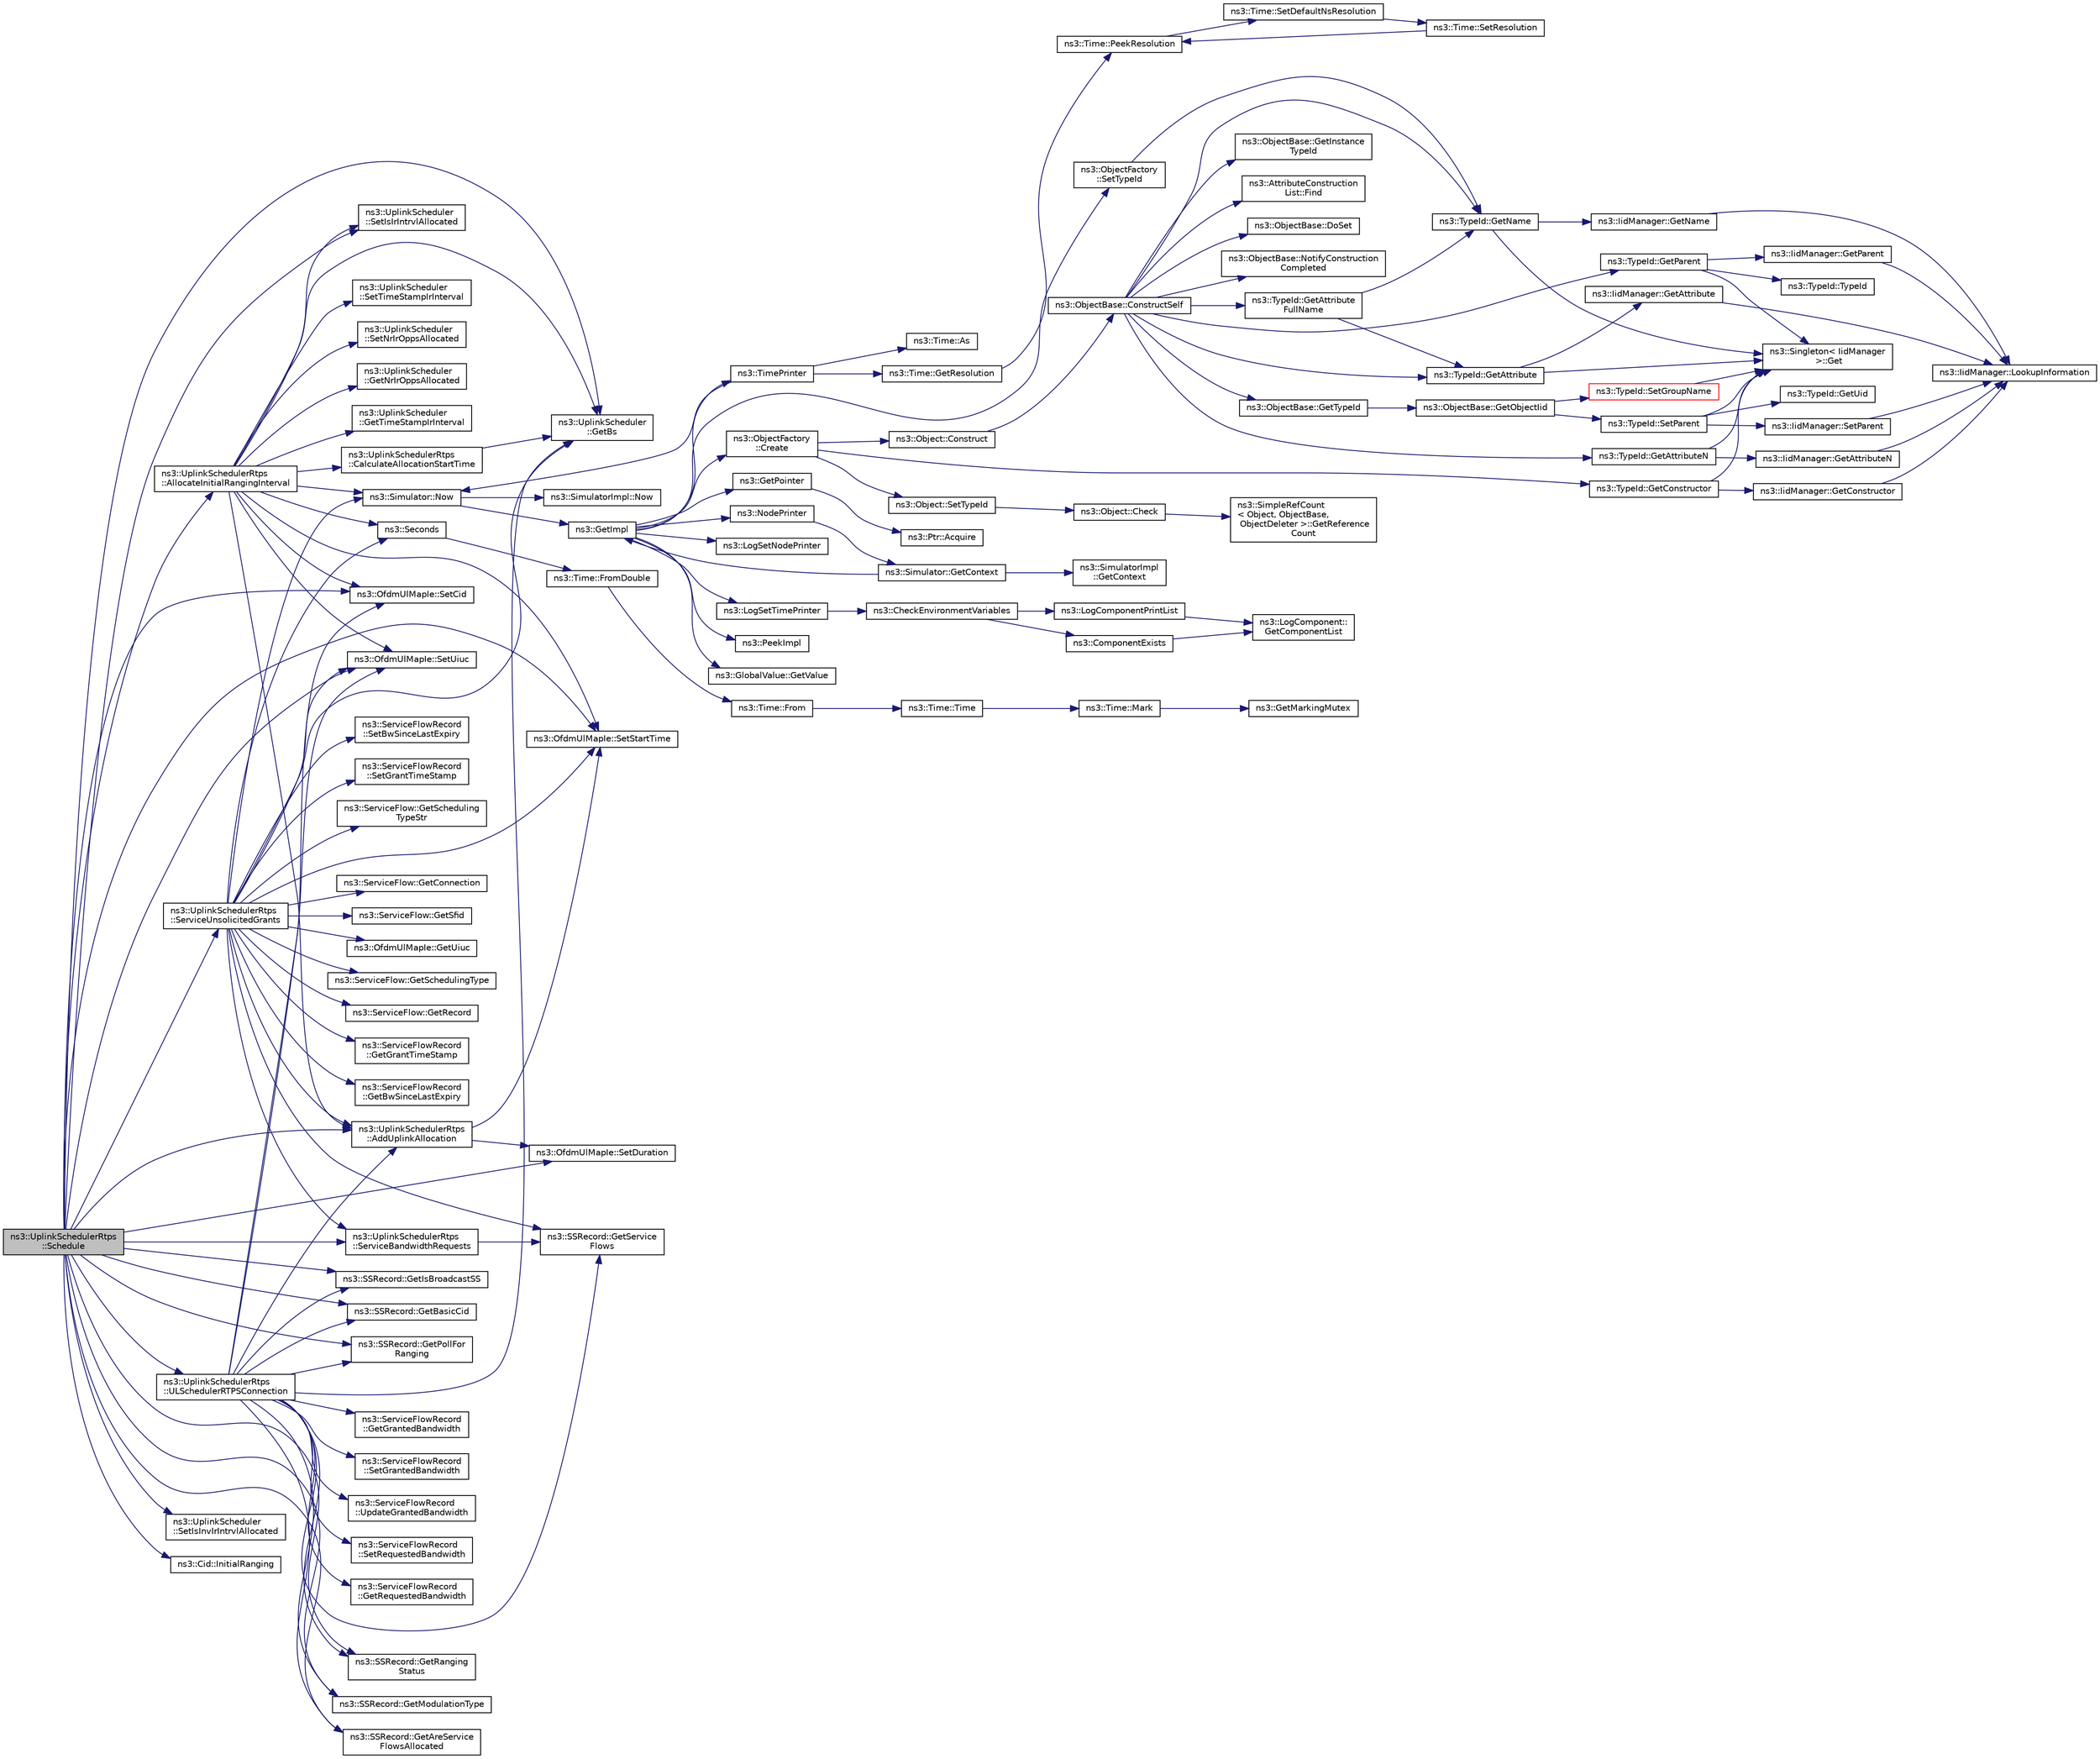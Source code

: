 digraph "ns3::UplinkSchedulerRtps::Schedule"
{
  edge [fontname="Helvetica",fontsize="10",labelfontname="Helvetica",labelfontsize="10"];
  node [fontname="Helvetica",fontsize="10",shape=record];
  rankdir="LR";
  Node1 [label="ns3::UplinkSchedulerRtps\l::Schedule",height=0.2,width=0.4,color="black", fillcolor="grey75", style="filled", fontcolor="black"];
  Node1 -> Node2 [color="midnightblue",fontsize="10",style="solid"];
  Node2 [label="ns3::UplinkScheduler\l::SetIsIrIntrvlAllocated",height=0.2,width=0.4,color="black", fillcolor="white", style="filled",URL="$db/de4/classns3_1_1UplinkScheduler.html#a3eee0d06486678eab4d352a274676d95",tooltip="Set if the IR interval is allocated. "];
  Node1 -> Node3 [color="midnightblue",fontsize="10",style="solid"];
  Node3 [label="ns3::UplinkScheduler\l::SetIsInvIrIntrvlAllocated",height=0.2,width=0.4,color="black", fillcolor="white", style="filled",URL="$db/de4/classns3_1_1UplinkScheduler.html#a766e3b6c032052002929eb351934e42b",tooltip="Set if the Inv IR interval is allocated. "];
  Node1 -> Node4 [color="midnightblue",fontsize="10",style="solid"];
  Node4 [label="ns3::UplinkScheduler\l::GetBs",height=0.2,width=0.4,color="black", fillcolor="white", style="filled",URL="$db/de4/classns3_1_1UplinkScheduler.html#afe61b7de71d92d2dff1b135744a6ff7e"];
  Node1 -> Node5 [color="midnightblue",fontsize="10",style="solid"];
  Node5 [label="ns3::UplinkSchedulerRtps\l::AllocateInitialRangingInterval",height=0.2,width=0.4,color="black", fillcolor="white", style="filled",URL="$da/de2/classns3_1_1UplinkSchedulerRtps.html#adc340ccabe8e7dcaec455bdfd111d632"];
  Node5 -> Node6 [color="midnightblue",fontsize="10",style="solid"];
  Node6 [label="ns3::Seconds",height=0.2,width=0.4,color="black", fillcolor="white", style="filled",URL="$d1/dec/group__timecivil.html#ga33c34b816f8ff6628e33d5c8e9713b9e"];
  Node6 -> Node7 [color="midnightblue",fontsize="10",style="solid"];
  Node7 [label="ns3::Time::FromDouble",height=0.2,width=0.4,color="black", fillcolor="white", style="filled",URL="$dc/d04/classns3_1_1Time.html#a60e845f4a74e62495b86356afe604cb4"];
  Node7 -> Node8 [color="midnightblue",fontsize="10",style="solid"];
  Node8 [label="ns3::Time::From",height=0.2,width=0.4,color="black", fillcolor="white", style="filled",URL="$dc/d04/classns3_1_1Time.html#a34e4acc13d0e08cc8cb9cd3b838b9baf"];
  Node8 -> Node9 [color="midnightblue",fontsize="10",style="solid"];
  Node9 [label="ns3::Time::Time",height=0.2,width=0.4,color="black", fillcolor="white", style="filled",URL="$dc/d04/classns3_1_1Time.html#a8a39dc1b8cbbd7fe6d940e492d1b925e"];
  Node9 -> Node10 [color="midnightblue",fontsize="10",style="solid"];
  Node10 [label="ns3::Time::Mark",height=0.2,width=0.4,color="black", fillcolor="white", style="filled",URL="$dc/d04/classns3_1_1Time.html#aa7eef2a1119c1c4855d99f1e83d44c54"];
  Node10 -> Node11 [color="midnightblue",fontsize="10",style="solid"];
  Node11 [label="ns3::GetMarkingMutex",height=0.2,width=0.4,color="black", fillcolor="white", style="filled",URL="$d7/d2e/namespacens3.html#ac4356aa982bd2ddb0f7ebbf94539919d"];
  Node5 -> Node12 [color="midnightblue",fontsize="10",style="solid"];
  Node12 [label="ns3::UplinkSchedulerRtps\l::CalculateAllocationStartTime",height=0.2,width=0.4,color="black", fillcolor="white", style="filled",URL="$da/de2/classns3_1_1UplinkSchedulerRtps.html#ac5ae2f7c51fd1aa551813d0b12dc8013"];
  Node12 -> Node4 [color="midnightblue",fontsize="10",style="solid"];
  Node5 -> Node4 [color="midnightblue",fontsize="10",style="solid"];
  Node5 -> Node13 [color="midnightblue",fontsize="10",style="solid"];
  Node13 [label="ns3::UplinkScheduler\l::SetNrIrOppsAllocated",height=0.2,width=0.4,color="black", fillcolor="white", style="filled",URL="$db/de4/classns3_1_1UplinkScheduler.html#a19208ce138c5e13b1a7019a67adef892",tooltip="Set the number of IR opps allocated. "];
  Node5 -> Node14 [color="midnightblue",fontsize="10",style="solid"];
  Node14 [label="ns3::UplinkScheduler\l::GetNrIrOppsAllocated",height=0.2,width=0.4,color="black", fillcolor="white", style="filled",URL="$db/de4/classns3_1_1UplinkScheduler.html#a9a2cbb04c1e84a028fc1545e8f054b80"];
  Node5 -> Node15 [color="midnightblue",fontsize="10",style="solid"];
  Node15 [label="ns3::Simulator::Now",height=0.2,width=0.4,color="black", fillcolor="white", style="filled",URL="$d7/deb/classns3_1_1Simulator.html#ac3178fa975b419f7875e7105be122800"];
  Node15 -> Node16 [color="midnightblue",fontsize="10",style="solid"];
  Node16 [label="ns3::GetImpl",height=0.2,width=0.4,color="black", fillcolor="white", style="filled",URL="$d4/d8b/group__simulator.html#ga42eb4eddad41528d4d99794a3dae3fd0",tooltip="Get the SimulatorImpl singleton. "];
  Node16 -> Node17 [color="midnightblue",fontsize="10",style="solid"];
  Node17 [label="ns3::PeekImpl",height=0.2,width=0.4,color="black", fillcolor="white", style="filled",URL="$d4/d8b/group__simulator.html#ga233c5c38de117e4e4a5a9cd168694792",tooltip="Get the static SimulatorImpl instance. "];
  Node16 -> Node18 [color="midnightblue",fontsize="10",style="solid"];
  Node18 [label="ns3::GlobalValue::GetValue",height=0.2,width=0.4,color="black", fillcolor="white", style="filled",URL="$dc/d02/classns3_1_1GlobalValue.html#aa33773cb952ba3c285a03ae2c4769b84"];
  Node16 -> Node19 [color="midnightblue",fontsize="10",style="solid"];
  Node19 [label="ns3::ObjectFactory\l::SetTypeId",height=0.2,width=0.4,color="black", fillcolor="white", style="filled",URL="$d5/d0d/classns3_1_1ObjectFactory.html#a77dcd099064038a1eb7a6b8251229ec3"];
  Node19 -> Node20 [color="midnightblue",fontsize="10",style="solid"];
  Node20 [label="ns3::TypeId::GetName",height=0.2,width=0.4,color="black", fillcolor="white", style="filled",URL="$d6/d11/classns3_1_1TypeId.html#aa3c41c79ae428b3cb396a9c6bb3ef314"];
  Node20 -> Node21 [color="midnightblue",fontsize="10",style="solid"];
  Node21 [label="ns3::Singleton\< IidManager\l \>::Get",height=0.2,width=0.4,color="black", fillcolor="white", style="filled",URL="$d8/d77/classns3_1_1Singleton.html#a80a2cd3c25a27ea72add7a9f7a141ffa"];
  Node20 -> Node22 [color="midnightblue",fontsize="10",style="solid"];
  Node22 [label="ns3::IidManager::GetName",height=0.2,width=0.4,color="black", fillcolor="white", style="filled",URL="$d4/d1c/classns3_1_1IidManager.html#a5d68d0f0f44594dcdec239dbdb5bf53c"];
  Node22 -> Node23 [color="midnightblue",fontsize="10",style="solid"];
  Node23 [label="ns3::IidManager::LookupInformation",height=0.2,width=0.4,color="black", fillcolor="white", style="filled",URL="$d4/d1c/classns3_1_1IidManager.html#a6b1f4ba2815dba27a377e8a8db2384cf"];
  Node16 -> Node24 [color="midnightblue",fontsize="10",style="solid"];
  Node24 [label="ns3::GetPointer",height=0.2,width=0.4,color="black", fillcolor="white", style="filled",URL="$d7/d2e/namespacens3.html#ab4e173cdfd43d17c1a40d5348510a670"];
  Node24 -> Node25 [color="midnightblue",fontsize="10",style="solid"];
  Node25 [label="ns3::Ptr::Acquire",height=0.2,width=0.4,color="black", fillcolor="white", style="filled",URL="$dc/d90/classns3_1_1Ptr.html#a9579b15e8c42dcdff5869d9d987562fb"];
  Node16 -> Node26 [color="midnightblue",fontsize="10",style="solid"];
  Node26 [label="ns3::ObjectFactory\l::Create",height=0.2,width=0.4,color="black", fillcolor="white", style="filled",URL="$d5/d0d/classns3_1_1ObjectFactory.html#a18152e93f0a6fe184ed7300cb31e9896"];
  Node26 -> Node27 [color="midnightblue",fontsize="10",style="solid"];
  Node27 [label="ns3::TypeId::GetConstructor",height=0.2,width=0.4,color="black", fillcolor="white", style="filled",URL="$d6/d11/classns3_1_1TypeId.html#ad9b0bc71ee7593a1ff23ff8d53938e95"];
  Node27 -> Node21 [color="midnightblue",fontsize="10",style="solid"];
  Node27 -> Node28 [color="midnightblue",fontsize="10",style="solid"];
  Node28 [label="ns3::IidManager::GetConstructor",height=0.2,width=0.4,color="black", fillcolor="white", style="filled",URL="$d4/d1c/classns3_1_1IidManager.html#ab10b30abe7efc5456b7930aab8638280"];
  Node28 -> Node23 [color="midnightblue",fontsize="10",style="solid"];
  Node26 -> Node29 [color="midnightblue",fontsize="10",style="solid"];
  Node29 [label="ns3::Object::SetTypeId",height=0.2,width=0.4,color="black", fillcolor="white", style="filled",URL="$d9/d77/classns3_1_1Object.html#a19b1ebd8ec8fe404845e665880a6c5ad"];
  Node29 -> Node30 [color="midnightblue",fontsize="10",style="solid"];
  Node30 [label="ns3::Object::Check",height=0.2,width=0.4,color="black", fillcolor="white", style="filled",URL="$d9/d77/classns3_1_1Object.html#a7e7f89fb0a81d0189cbcacee64b67e4e"];
  Node30 -> Node31 [color="midnightblue",fontsize="10",style="solid"];
  Node31 [label="ns3::SimpleRefCount\l\< Object, ObjectBase,\l ObjectDeleter \>::GetReference\lCount",height=0.2,width=0.4,color="black", fillcolor="white", style="filled",URL="$da/da1/classns3_1_1SimpleRefCount.html#a05378396c93bcc7d6bf78a9ee9ae9cca"];
  Node26 -> Node32 [color="midnightblue",fontsize="10",style="solid"];
  Node32 [label="ns3::Object::Construct",height=0.2,width=0.4,color="black", fillcolor="white", style="filled",URL="$d9/d77/classns3_1_1Object.html#a636e8411dc5228771f45c9b805d348fa"];
  Node32 -> Node33 [color="midnightblue",fontsize="10",style="solid"];
  Node33 [label="ns3::ObjectBase::ConstructSelf",height=0.2,width=0.4,color="black", fillcolor="white", style="filled",URL="$d2/dac/classns3_1_1ObjectBase.html#a5cda18dec6d0744cb652a3ed60056958"];
  Node33 -> Node34 [color="midnightblue",fontsize="10",style="solid"];
  Node34 [label="ns3::ObjectBase::GetInstance\lTypeId",height=0.2,width=0.4,color="black", fillcolor="white", style="filled",URL="$d2/dac/classns3_1_1ObjectBase.html#abe5b43a6f5b99a92a4c3122db31f06fb"];
  Node33 -> Node20 [color="midnightblue",fontsize="10",style="solid"];
  Node33 -> Node35 [color="midnightblue",fontsize="10",style="solid"];
  Node35 [label="ns3::TypeId::GetAttributeN",height=0.2,width=0.4,color="black", fillcolor="white", style="filled",URL="$d6/d11/classns3_1_1TypeId.html#a679c4713f613126a51eb400b345302cb"];
  Node35 -> Node21 [color="midnightblue",fontsize="10",style="solid"];
  Node35 -> Node36 [color="midnightblue",fontsize="10",style="solid"];
  Node36 [label="ns3::IidManager::GetAttributeN",height=0.2,width=0.4,color="black", fillcolor="white", style="filled",URL="$d4/d1c/classns3_1_1IidManager.html#aecf79ed6edb63647774dbfe90cc4f1e2"];
  Node36 -> Node23 [color="midnightblue",fontsize="10",style="solid"];
  Node33 -> Node37 [color="midnightblue",fontsize="10",style="solid"];
  Node37 [label="ns3::TypeId::GetAttribute",height=0.2,width=0.4,color="black", fillcolor="white", style="filled",URL="$d6/d11/classns3_1_1TypeId.html#aa1b746e64e606f94cbedda7cf89788c2"];
  Node37 -> Node21 [color="midnightblue",fontsize="10",style="solid"];
  Node37 -> Node38 [color="midnightblue",fontsize="10",style="solid"];
  Node38 [label="ns3::IidManager::GetAttribute",height=0.2,width=0.4,color="black", fillcolor="white", style="filled",URL="$d4/d1c/classns3_1_1IidManager.html#ae511907e47b48166763e60c583a5a940"];
  Node38 -> Node23 [color="midnightblue",fontsize="10",style="solid"];
  Node33 -> Node39 [color="midnightblue",fontsize="10",style="solid"];
  Node39 [label="ns3::AttributeConstruction\lList::Find",height=0.2,width=0.4,color="black", fillcolor="white", style="filled",URL="$d3/df3/classns3_1_1AttributeConstructionList.html#a22de5cf3e1bcd9dc6c7748fc911811b4"];
  Node33 -> Node40 [color="midnightblue",fontsize="10",style="solid"];
  Node40 [label="ns3::ObjectBase::DoSet",height=0.2,width=0.4,color="black", fillcolor="white", style="filled",URL="$d2/dac/classns3_1_1ObjectBase.html#afe5f2f7b2fabc99aa33f9bb434e3b695"];
  Node33 -> Node41 [color="midnightblue",fontsize="10",style="solid"];
  Node41 [label="ns3::TypeId::GetAttribute\lFullName",height=0.2,width=0.4,color="black", fillcolor="white", style="filled",URL="$d6/d11/classns3_1_1TypeId.html#a1da5483f43630ea65952099fc39944a2"];
  Node41 -> Node37 [color="midnightblue",fontsize="10",style="solid"];
  Node41 -> Node20 [color="midnightblue",fontsize="10",style="solid"];
  Node33 -> Node42 [color="midnightblue",fontsize="10",style="solid"];
  Node42 [label="ns3::TypeId::GetParent",height=0.2,width=0.4,color="black", fillcolor="white", style="filled",URL="$d6/d11/classns3_1_1TypeId.html#ac51f28398d2ef1f9a7790047c43dd22c"];
  Node42 -> Node21 [color="midnightblue",fontsize="10",style="solid"];
  Node42 -> Node43 [color="midnightblue",fontsize="10",style="solid"];
  Node43 [label="ns3::IidManager::GetParent",height=0.2,width=0.4,color="black", fillcolor="white", style="filled",URL="$d4/d1c/classns3_1_1IidManager.html#a504f9d76281bd6149556b1d15e80231d"];
  Node43 -> Node23 [color="midnightblue",fontsize="10",style="solid"];
  Node42 -> Node44 [color="midnightblue",fontsize="10",style="solid"];
  Node44 [label="ns3::TypeId::TypeId",height=0.2,width=0.4,color="black", fillcolor="white", style="filled",URL="$d6/d11/classns3_1_1TypeId.html#ab76e26690f1af4f1cffa6a72245e8928"];
  Node33 -> Node45 [color="midnightblue",fontsize="10",style="solid"];
  Node45 [label="ns3::ObjectBase::GetTypeId",height=0.2,width=0.4,color="black", fillcolor="white", style="filled",URL="$d2/dac/classns3_1_1ObjectBase.html#a2b870298ebceaaeffc9d65e15c022eac"];
  Node45 -> Node46 [color="midnightblue",fontsize="10",style="solid"];
  Node46 [label="ns3::ObjectBase::GetObjectIid",height=0.2,width=0.4,color="black", fillcolor="white", style="filled",URL="$d2/dac/classns3_1_1ObjectBase.html#a4fcfd18844c60f163c5dce52456d111b"];
  Node46 -> Node47 [color="midnightblue",fontsize="10",style="solid"];
  Node47 [label="ns3::TypeId::SetParent",height=0.2,width=0.4,color="black", fillcolor="white", style="filled",URL="$d6/d11/classns3_1_1TypeId.html#abaaca67ab7d2471067e7c275df0f7309"];
  Node47 -> Node48 [color="midnightblue",fontsize="10",style="solid"];
  Node48 [label="ns3::TypeId::GetUid",height=0.2,width=0.4,color="black", fillcolor="white", style="filled",URL="$d6/d11/classns3_1_1TypeId.html#acd3e41de6340d06299f4fd63e2ed8da0"];
  Node47 -> Node21 [color="midnightblue",fontsize="10",style="solid"];
  Node47 -> Node49 [color="midnightblue",fontsize="10",style="solid"];
  Node49 [label="ns3::IidManager::SetParent",height=0.2,width=0.4,color="black", fillcolor="white", style="filled",URL="$d4/d1c/classns3_1_1IidManager.html#a4042931260554c907699367b6811426f"];
  Node49 -> Node23 [color="midnightblue",fontsize="10",style="solid"];
  Node46 -> Node50 [color="midnightblue",fontsize="10",style="solid"];
  Node50 [label="ns3::TypeId::SetGroupName",height=0.2,width=0.4,color="red", fillcolor="white", style="filled",URL="$d6/d11/classns3_1_1TypeId.html#a87ab97caba5bbbd080b4490576f8bb40"];
  Node50 -> Node21 [color="midnightblue",fontsize="10",style="solid"];
  Node33 -> Node51 [color="midnightblue",fontsize="10",style="solid"];
  Node51 [label="ns3::ObjectBase::NotifyConstruction\lCompleted",height=0.2,width=0.4,color="black", fillcolor="white", style="filled",URL="$d2/dac/classns3_1_1ObjectBase.html#aa349348317dbdb62a7ee1df89db1eb8b"];
  Node16 -> Node52 [color="midnightblue",fontsize="10",style="solid"];
  Node52 [label="ns3::LogSetTimePrinter",height=0.2,width=0.4,color="black", fillcolor="white", style="filled",URL="$d7/d2e/namespacens3.html#acf6a1749b3febc5a6a5b2b8620138d80"];
  Node52 -> Node53 [color="midnightblue",fontsize="10",style="solid"];
  Node53 [label="ns3::CheckEnvironmentVariables",height=0.2,width=0.4,color="black", fillcolor="white", style="filled",URL="$d8/dff/group__logging.html#gacdc0bdeb2d8a90089d4fb09c4b8569ff"];
  Node53 -> Node54 [color="midnightblue",fontsize="10",style="solid"];
  Node54 [label="ns3::ComponentExists",height=0.2,width=0.4,color="black", fillcolor="white", style="filled",URL="$d8/dff/group__logging.html#gaadcc698770aae684c54dbd1ef4e4b37a"];
  Node54 -> Node55 [color="midnightblue",fontsize="10",style="solid"];
  Node55 [label="ns3::LogComponent::\lGetComponentList",height=0.2,width=0.4,color="black", fillcolor="white", style="filled",URL="$d9/d3f/classns3_1_1LogComponent.html#a63eb2c0fd93c30f9081443c2fd4bffe9"];
  Node53 -> Node56 [color="midnightblue",fontsize="10",style="solid"];
  Node56 [label="ns3::LogComponentPrintList",height=0.2,width=0.4,color="black", fillcolor="white", style="filled",URL="$d7/d2e/namespacens3.html#a5252703c3f8260fd6dc609f1b276e57c"];
  Node56 -> Node55 [color="midnightblue",fontsize="10",style="solid"];
  Node16 -> Node57 [color="midnightblue",fontsize="10",style="solid"];
  Node57 [label="ns3::TimePrinter",height=0.2,width=0.4,color="black", fillcolor="white", style="filled",URL="$d8/dff/group__logging.html#gaaad3642e8247a056cd83001d805b0812"];
  Node57 -> Node58 [color="midnightblue",fontsize="10",style="solid"];
  Node58 [label="ns3::Time::GetResolution",height=0.2,width=0.4,color="black", fillcolor="white", style="filled",URL="$dc/d04/classns3_1_1Time.html#a1444f0f08b5e19f031157609e32fcf98"];
  Node58 -> Node59 [color="midnightblue",fontsize="10",style="solid"];
  Node59 [label="ns3::Time::PeekResolution",height=0.2,width=0.4,color="black", fillcolor="white", style="filled",URL="$dc/d04/classns3_1_1Time.html#a963e53522278fcbdf1ab9f7adbd0f5d6"];
  Node59 -> Node60 [color="midnightblue",fontsize="10",style="solid"];
  Node60 [label="ns3::Time::SetDefaultNsResolution",height=0.2,width=0.4,color="black", fillcolor="white", style="filled",URL="$dc/d04/classns3_1_1Time.html#a6a872e62f71dfa817fef2c549473d980"];
  Node60 -> Node61 [color="midnightblue",fontsize="10",style="solid"];
  Node61 [label="ns3::Time::SetResolution",height=0.2,width=0.4,color="black", fillcolor="white", style="filled",URL="$dc/d04/classns3_1_1Time.html#ac89165ba7715b66017a49c718f4aef09"];
  Node61 -> Node59 [color="midnightblue",fontsize="10",style="solid"];
  Node57 -> Node15 [color="midnightblue",fontsize="10",style="solid"];
  Node57 -> Node62 [color="midnightblue",fontsize="10",style="solid"];
  Node62 [label="ns3::Time::As",height=0.2,width=0.4,color="black", fillcolor="white", style="filled",URL="$dc/d04/classns3_1_1Time.html#a0bb1110638ce9938248bd07865a328ab"];
  Node16 -> Node63 [color="midnightblue",fontsize="10",style="solid"];
  Node63 [label="ns3::LogSetNodePrinter",height=0.2,width=0.4,color="black", fillcolor="white", style="filled",URL="$d7/d2e/namespacens3.html#aa6e659ca357c8309352fa0f146793810"];
  Node16 -> Node64 [color="midnightblue",fontsize="10",style="solid"];
  Node64 [label="ns3::NodePrinter",height=0.2,width=0.4,color="black", fillcolor="white", style="filled",URL="$d8/dff/group__logging.html#gaaffbf70ff3766cd62b8bbd9b140d2a1b"];
  Node64 -> Node65 [color="midnightblue",fontsize="10",style="solid"];
  Node65 [label="ns3::Simulator::GetContext",height=0.2,width=0.4,color="black", fillcolor="white", style="filled",URL="$d7/deb/classns3_1_1Simulator.html#a8514b74ee2c42916b351b33c4a963bb0"];
  Node65 -> Node16 [color="midnightblue",fontsize="10",style="solid"];
  Node65 -> Node66 [color="midnightblue",fontsize="10",style="solid"];
  Node66 [label="ns3::SimulatorImpl\l::GetContext",height=0.2,width=0.4,color="black", fillcolor="white", style="filled",URL="$d2/d19/classns3_1_1SimulatorImpl.html#a8b66270c97766c0adb997e2535648557"];
  Node15 -> Node67 [color="midnightblue",fontsize="10",style="solid"];
  Node67 [label="ns3::SimulatorImpl::Now",height=0.2,width=0.4,color="black", fillcolor="white", style="filled",URL="$d2/d19/classns3_1_1SimulatorImpl.html#aa516c50060846adc6fd316e83ef0797c"];
  Node5 -> Node68 [color="midnightblue",fontsize="10",style="solid"];
  Node68 [label="ns3::UplinkScheduler\l::GetTimeStampIrInterval",height=0.2,width=0.4,color="black", fillcolor="white", style="filled",URL="$db/de4/classns3_1_1UplinkScheduler.html#aa7516e5a55b513a7640035a9783369c7"];
  Node5 -> Node2 [color="midnightblue",fontsize="10",style="solid"];
  Node5 -> Node69 [color="midnightblue",fontsize="10",style="solid"];
  Node69 [label="ns3::OfdmUlMapIe::SetCid",height=0.2,width=0.4,color="black", fillcolor="white", style="filled",URL="$d7/d47/classns3_1_1OfdmUlMapIe.html#acefa1143865838f7f68460d968541602"];
  Node5 -> Node70 [color="midnightblue",fontsize="10",style="solid"];
  Node70 [label="ns3::OfdmUlMapIe::SetStartTime",height=0.2,width=0.4,color="black", fillcolor="white", style="filled",URL="$d7/d47/classns3_1_1OfdmUlMapIe.html#a454d00f90ba63b6dc6aa30ff4bcde299"];
  Node5 -> Node71 [color="midnightblue",fontsize="10",style="solid"];
  Node71 [label="ns3::OfdmUlMapIe::SetUiuc",height=0.2,width=0.4,color="black", fillcolor="white", style="filled",URL="$d7/d47/classns3_1_1OfdmUlMapIe.html#ae47ccb62db7e563b22930b85c93e8425"];
  Node5 -> Node72 [color="midnightblue",fontsize="10",style="solid"];
  Node72 [label="ns3::UplinkSchedulerRtps\l::AddUplinkAllocation",height=0.2,width=0.4,color="black", fillcolor="white", style="filled",URL="$da/de2/classns3_1_1UplinkSchedulerRtps.html#aea8d8f5701bf3b5f992d1b43471340d2"];
  Node72 -> Node73 [color="midnightblue",fontsize="10",style="solid"];
  Node73 [label="ns3::OfdmUlMapIe::SetDuration",height=0.2,width=0.4,color="black", fillcolor="white", style="filled",URL="$d7/d47/classns3_1_1OfdmUlMapIe.html#a5e6e84ad58409d851bdcbd7fe1d8d23c"];
  Node72 -> Node70 [color="midnightblue",fontsize="10",style="solid"];
  Node5 -> Node74 [color="midnightblue",fontsize="10",style="solid"];
  Node74 [label="ns3::UplinkScheduler\l::SetTimeStampIrInterval",height=0.2,width=0.4,color="black", fillcolor="white", style="filled",URL="$db/de4/classns3_1_1UplinkScheduler.html#ad6e89aef6cf4a9d485762f8bd08ec24e",tooltip="Set timestamp IR interval. "];
  Node1 -> Node75 [color="midnightblue",fontsize="10",style="solid"];
  Node75 [label="ns3::SSRecord::GetIsBroadcastSS",height=0.2,width=0.4,color="black", fillcolor="white", style="filled",URL="$d6/d5e/classns3_1_1SSRecord.html#abb3e13846f0230034a9612c160d20d9f"];
  Node1 -> Node76 [color="midnightblue",fontsize="10",style="solid"];
  Node76 [label="ns3::SSRecord::GetBasicCid",height=0.2,width=0.4,color="black", fillcolor="white", style="filled",URL="$d6/d5e/classns3_1_1SSRecord.html#a29347039d1a9e3c89e07230be9914e43"];
  Node1 -> Node69 [color="midnightblue",fontsize="10",style="solid"];
  Node1 -> Node77 [color="midnightblue",fontsize="10",style="solid"];
  Node77 [label="ns3::SSRecord::GetPollFor\lRanging",height=0.2,width=0.4,color="black", fillcolor="white", style="filled",URL="$d6/d5e/classns3_1_1SSRecord.html#ace9eeaefb52f52c31708a6faae2c1e7c"];
  Node1 -> Node78 [color="midnightblue",fontsize="10",style="solid"];
  Node78 [label="ns3::SSRecord::GetRanging\lStatus",height=0.2,width=0.4,color="black", fillcolor="white", style="filled",URL="$d6/d5e/classns3_1_1SSRecord.html#aab40d370e0d6c95cb9f5eb64e4d3c80b"];
  Node1 -> Node71 [color="midnightblue",fontsize="10",style="solid"];
  Node1 -> Node72 [color="midnightblue",fontsize="10",style="solid"];
  Node1 -> Node79 [color="midnightblue",fontsize="10",style="solid"];
  Node79 [label="ns3::SSRecord::GetModulationType",height=0.2,width=0.4,color="black", fillcolor="white", style="filled",URL="$d6/d5e/classns3_1_1SSRecord.html#afa9853bb12ad4cef26d11c0336c98df0"];
  Node1 -> Node80 [color="midnightblue",fontsize="10",style="solid"];
  Node80 [label="ns3::SSRecord::GetAreService\lFlowsAllocated",height=0.2,width=0.4,color="black", fillcolor="white", style="filled",URL="$d6/d5e/classns3_1_1SSRecord.html#a5816f13259d65f620e9de31851ed2865"];
  Node1 -> Node81 [color="midnightblue",fontsize="10",style="solid"];
  Node81 [label="ns3::UplinkSchedulerRtps\l::ServiceUnsolicitedGrants",height=0.2,width=0.4,color="black", fillcolor="white", style="filled",URL="$da/de2/classns3_1_1UplinkSchedulerRtps.html#ab101ce69266831aad941b4c553d82026"];
  Node81 -> Node82 [color="midnightblue",fontsize="10",style="solid"];
  Node82 [label="ns3::OfdmUlMapIe::GetUiuc",height=0.2,width=0.4,color="black", fillcolor="white", style="filled",URL="$d7/d47/classns3_1_1OfdmUlMapIe.html#a5b70354d28bfc596902377facb2ef227"];
  Node81 -> Node83 [color="midnightblue",fontsize="10",style="solid"];
  Node83 [label="ns3::SSRecord::GetService\lFlows",height=0.2,width=0.4,color="black", fillcolor="white", style="filled",URL="$d6/d5e/classns3_1_1SSRecord.html#a7b2ed8b7cbad4dfcd65adde5699169c7"];
  Node81 -> Node4 [color="midnightblue",fontsize="10",style="solid"];
  Node81 -> Node84 [color="midnightblue",fontsize="10",style="solid"];
  Node84 [label="ns3::ServiceFlow::GetSchedulingType",height=0.2,width=0.4,color="black", fillcolor="white", style="filled",URL="$d7/ded/classns3_1_1ServiceFlow.html#a260766f4854f202822982aede314aeae"];
  Node81 -> Node15 [color="midnightblue",fontsize="10",style="solid"];
  Node81 -> Node85 [color="midnightblue",fontsize="10",style="solid"];
  Node85 [label="ns3::ServiceFlow::GetRecord",height=0.2,width=0.4,color="black", fillcolor="white", style="filled",URL="$d7/ded/classns3_1_1ServiceFlow.html#ab5da047b26f9aa7458745d98059f83d0"];
  Node81 -> Node86 [color="midnightblue",fontsize="10",style="solid"];
  Node86 [label="ns3::ServiceFlowRecord\l::GetGrantTimeStamp",height=0.2,width=0.4,color="black", fillcolor="white", style="filled",URL="$d9/d39/classns3_1_1ServiceFlowRecord.html#a0649070d5fa6ca1b24edf3667f057954"];
  Node81 -> Node6 [color="midnightblue",fontsize="10",style="solid"];
  Node81 -> Node87 [color="midnightblue",fontsize="10",style="solid"];
  Node87 [label="ns3::ServiceFlowRecord\l::GetBwSinceLastExpiry",height=0.2,width=0.4,color="black", fillcolor="white", style="filled",URL="$d9/d39/classns3_1_1ServiceFlowRecord.html#a79e8077691c2c5a653db0b65a040cf15"];
  Node81 -> Node88 [color="midnightblue",fontsize="10",style="solid"];
  Node88 [label="ns3::UplinkSchedulerRtps\l::ServiceBandwidthRequests",height=0.2,width=0.4,color="black", fillcolor="white", style="filled",URL="$da/de2/classns3_1_1UplinkSchedulerRtps.html#a35d16645e1db685e5df2b5fc7527f5de"];
  Node88 -> Node83 [color="midnightblue",fontsize="10",style="solid"];
  Node81 -> Node89 [color="midnightblue",fontsize="10",style="solid"];
  Node89 [label="ns3::ServiceFlowRecord\l::SetBwSinceLastExpiry",height=0.2,width=0.4,color="black", fillcolor="white", style="filled",URL="$d9/d39/classns3_1_1ServiceFlowRecord.html#ab6918afc75ac4444a75f7f8d02790e70",tooltip="set BW since last expiry "];
  Node81 -> Node90 [color="midnightblue",fontsize="10",style="solid"];
  Node90 [label="ns3::ServiceFlowRecord\l::SetGrantTimeStamp",height=0.2,width=0.4,color="black", fillcolor="white", style="filled",URL="$d9/d39/classns3_1_1ServiceFlowRecord.html#ad6e59e42ef11306b0fbc5d6fec4cf5b5",tooltip="Set the grant time stamp. Used for data alocation for ugs flows, and unicast poll (bw request) for no..."];
  Node81 -> Node70 [color="midnightblue",fontsize="10",style="solid"];
  Node81 -> Node71 [color="midnightblue",fontsize="10",style="solid"];
  Node81 -> Node91 [color="midnightblue",fontsize="10",style="solid"];
  Node91 [label="ns3::ServiceFlow::GetScheduling\lTypeStr",height=0.2,width=0.4,color="black", fillcolor="white", style="filled",URL="$d7/ded/classns3_1_1ServiceFlow.html#ab860b4d08cddddf6052f4fa5638d520a"];
  Node81 -> Node92 [color="midnightblue",fontsize="10",style="solid"];
  Node92 [label="ns3::ServiceFlow::GetConnection",height=0.2,width=0.4,color="black", fillcolor="white", style="filled",URL="$d7/ded/classns3_1_1ServiceFlow.html#a8e4684d79c49ae97a8a442fa4a372703"];
  Node81 -> Node93 [color="midnightblue",fontsize="10",style="solid"];
  Node93 [label="ns3::ServiceFlow::GetSfid",height=0.2,width=0.4,color="black", fillcolor="white", style="filled",URL="$d7/ded/classns3_1_1ServiceFlow.html#a3ceebc0cc381b944c902abf46804e9a0"];
  Node81 -> Node72 [color="midnightblue",fontsize="10",style="solid"];
  Node1 -> Node94 [color="midnightblue",fontsize="10",style="solid"];
  Node94 [label="ns3::UplinkSchedulerRtps\l::ULSchedulerRTPSConnection",height=0.2,width=0.4,color="black", fillcolor="white", style="filled",URL="$da/de2/classns3_1_1UplinkSchedulerRtps.html#aee60dd2773cd1404f6efe04373b567ea",tooltip="Uplink Scheduler for rtPS connections. "];
  Node94 -> Node4 [color="midnightblue",fontsize="10",style="solid"];
  Node94 -> Node75 [color="midnightblue",fontsize="10",style="solid"];
  Node94 -> Node77 [color="midnightblue",fontsize="10",style="solid"];
  Node94 -> Node78 [color="midnightblue",fontsize="10",style="solid"];
  Node94 -> Node80 [color="midnightblue",fontsize="10",style="solid"];
  Node94 -> Node76 [color="midnightblue",fontsize="10",style="solid"];
  Node94 -> Node69 [color="midnightblue",fontsize="10",style="solid"];
  Node94 -> Node79 [color="midnightblue",fontsize="10",style="solid"];
  Node94 -> Node71 [color="midnightblue",fontsize="10",style="solid"];
  Node94 -> Node83 [color="midnightblue",fontsize="10",style="solid"];
  Node94 -> Node95 [color="midnightblue",fontsize="10",style="solid"];
  Node95 [label="ns3::ServiceFlowRecord\l::GetRequestedBandwidth",height=0.2,width=0.4,color="black", fillcolor="white", style="filled",URL="$d9/d39/classns3_1_1ServiceFlowRecord.html#a350b3e9bbb313f63c52b6803b1f0761b"];
  Node94 -> Node96 [color="midnightblue",fontsize="10",style="solid"];
  Node96 [label="ns3::ServiceFlowRecord\l::GetGrantedBandwidth",height=0.2,width=0.4,color="black", fillcolor="white", style="filled",URL="$d9/d39/classns3_1_1ServiceFlowRecord.html#ac33f1f50b2a149e4c2b96bf380d4b8de"];
  Node94 -> Node72 [color="midnightblue",fontsize="10",style="solid"];
  Node94 -> Node97 [color="midnightblue",fontsize="10",style="solid"];
  Node97 [label="ns3::ServiceFlowRecord\l::SetGrantedBandwidth",height=0.2,width=0.4,color="black", fillcolor="white", style="filled",URL="$d9/d39/classns3_1_1ServiceFlowRecord.html#ae10f3c5af2cea59c522828689d38f63b",tooltip="set the granted bandwidth "];
  Node94 -> Node98 [color="midnightblue",fontsize="10",style="solid"];
  Node98 [label="ns3::ServiceFlowRecord\l::SetRequestedBandwidth",height=0.2,width=0.4,color="black", fillcolor="white", style="filled",URL="$d9/d39/classns3_1_1ServiceFlowRecord.html#a53f324ee496db8928fee7371ffde7014",tooltip="set the requested bandwidth "];
  Node94 -> Node99 [color="midnightblue",fontsize="10",style="solid"];
  Node99 [label="ns3::ServiceFlowRecord\l::UpdateGrantedBandwidth",height=0.2,width=0.4,color="black", fillcolor="white", style="filled",URL="$d9/d39/classns3_1_1ServiceFlowRecord.html#abf6fe590f6bfe9321a41e1659cd65267",tooltip="update the granted bandwidth "];
  Node1 -> Node88 [color="midnightblue",fontsize="10",style="solid"];
  Node1 -> Node100 [color="midnightblue",fontsize="10",style="solid"];
  Node100 [label="ns3::Cid::InitialRanging",height=0.2,width=0.4,color="black", fillcolor="white", style="filled",URL="$de/d5c/classns3_1_1Cid.html#a5c204ab0df783c7594c764bae1611436"];
  Node1 -> Node70 [color="midnightblue",fontsize="10",style="solid"];
  Node1 -> Node73 [color="midnightblue",fontsize="10",style="solid"];
}

